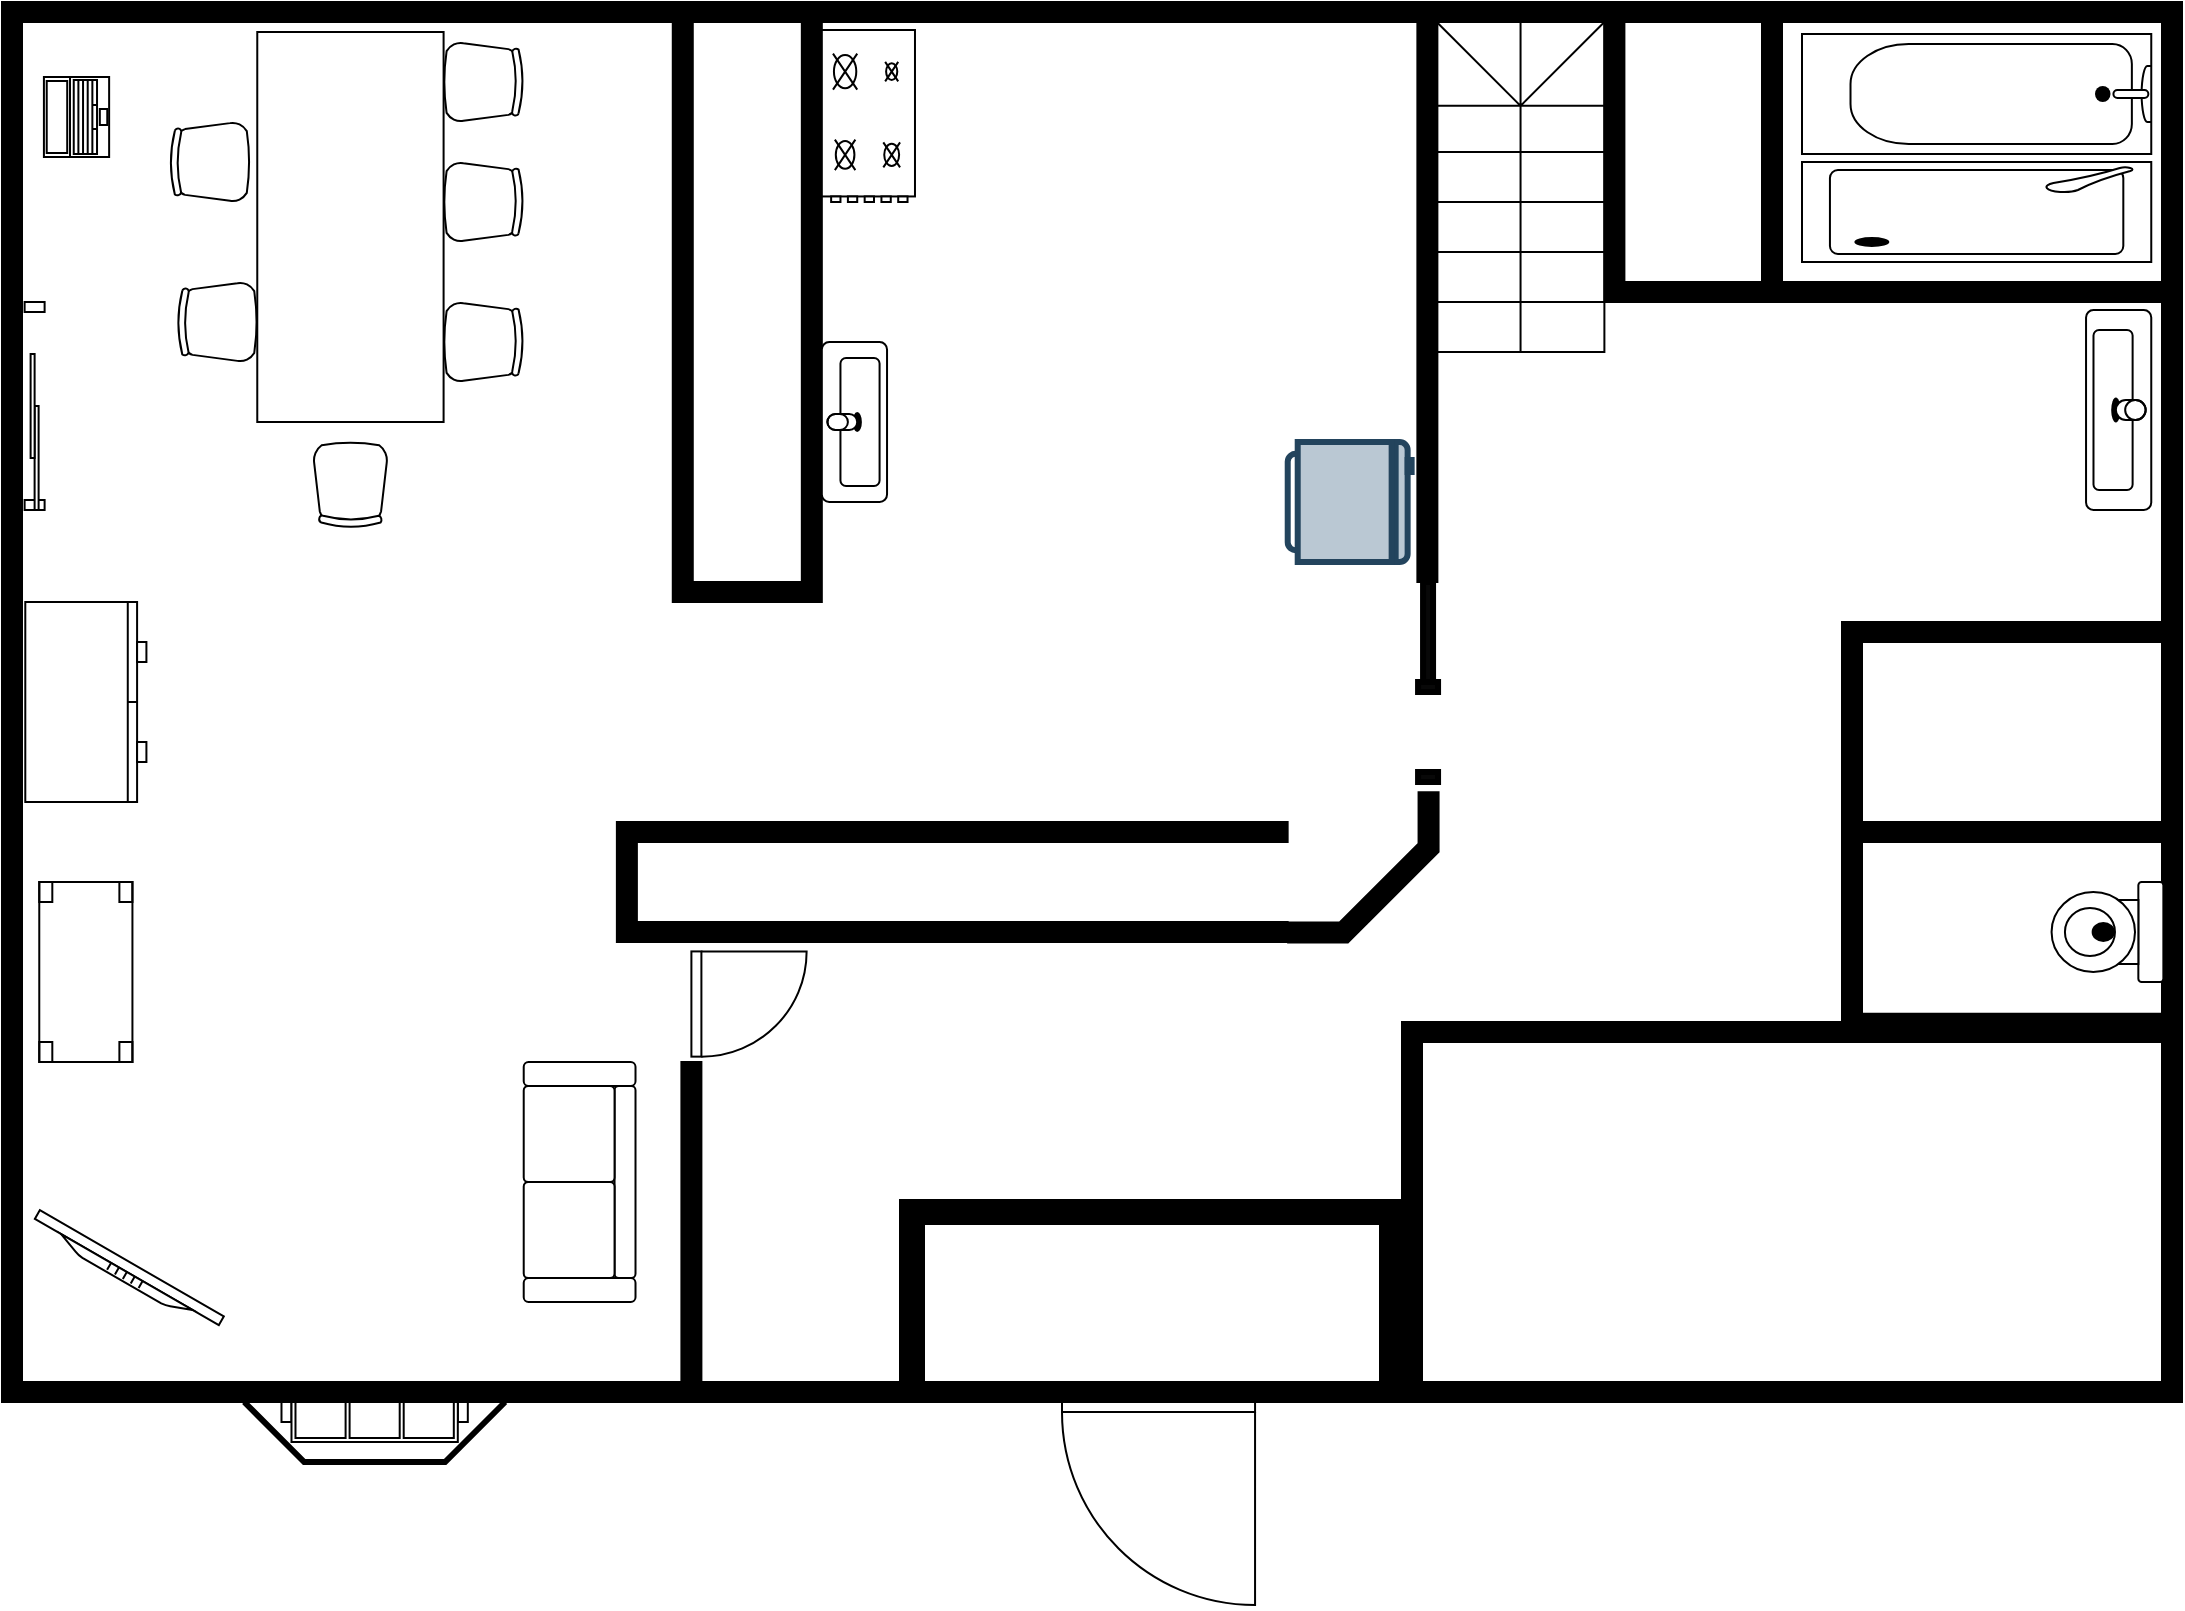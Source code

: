 <mxfile version="13.1.2" type="github">
  <diagram id="VC7YM236LBPubeqh2gaj" name="ページ1">
    <mxGraphModel dx="1546" dy="896" grid="1" gridSize="10" guides="1" tooltips="1" connect="1" arrows="1" fold="1" page="1" pageScale="1" pageWidth="827" pageHeight="1169" math="0" shadow="0">
      <root>
        <mxCell id="0" />
        <mxCell id="1" parent="0" />
        <mxCell id="mymEcGkOkb-_E_W-Qx50-1" value="" style="verticalLabelPosition=bottom;html=1;verticalAlign=top;align=center;shape=mxgraph.floorplan.room;fillColor=#000000;flipH=0;" vertex="1" parent="1">
          <mxGeometry x="200" y="230" width="1090" height="700" as="geometry" />
        </mxCell>
        <mxCell id="mymEcGkOkb-_E_W-Qx50-3" value="" style="verticalLabelPosition=bottom;html=1;verticalAlign=top;align=center;shape=mxgraph.floorplan.doorRight;aspect=fixed;flipH=0;" vertex="1" parent="1">
          <mxGeometry x="730" y="930" width="96.53" height="102.56" as="geometry" />
        </mxCell>
        <mxCell id="mymEcGkOkb-_E_W-Qx50-5" value="" style="verticalLabelPosition=bottom;html=1;verticalAlign=top;align=center;shape=mxgraph.floorplan.wallCorner;fillColor=#000000;direction=east;flipH=0;" vertex="1" parent="1">
          <mxGeometry x="900" y="740" width="380.68" height="180" as="geometry" />
        </mxCell>
        <mxCell id="mymEcGkOkb-_E_W-Qx50-13" value="" style="verticalLabelPosition=bottom;html=1;verticalAlign=top;align=center;shape=mxgraph.floorplan.wallU;fillColor=#000000;direction=west;flipH=0;" vertex="1" parent="1">
          <mxGeometry x="535.385" y="240" width="74.53" height="290" as="geometry" />
        </mxCell>
        <mxCell id="mymEcGkOkb-_E_W-Qx50-14" value="" style="verticalLabelPosition=bottom;html=1;verticalAlign=top;align=center;shape=mxgraph.floorplan.wallU;fillColor=#000000;direction=north;flipH=0;" vertex="1" parent="1">
          <mxGeometry x="507.436" y="640" width="335.385" height="60" as="geometry" />
        </mxCell>
        <mxCell id="mymEcGkOkb-_E_W-Qx50-15" value="" style="verticalLabelPosition=bottom;html=1;verticalAlign=top;align=center;shape=mxgraph.floorplan.couch;direction=south;flipH=0;" vertex="1" parent="1">
          <mxGeometry x="460.855" y="760" width="55.897" height="120" as="geometry" />
        </mxCell>
        <mxCell id="mymEcGkOkb-_E_W-Qx50-21" value="" style="verticalLabelPosition=bottom;html=1;verticalAlign=top;align=center;shape=mxgraph.floorplan.stairsRest;direction=north;flipH=0;" vertex="1" parent="1">
          <mxGeometry x="917.353" y="240" width="83.846" height="165" as="geometry" />
        </mxCell>
        <mxCell id="mymEcGkOkb-_E_W-Qx50-22" value="" style="verticalLabelPosition=bottom;html=1;verticalAlign=top;align=center;shape=mxgraph.floorplan.toilet;direction=south;flipH=0;" vertex="1" parent="1">
          <mxGeometry x="1224.786" y="670" width="55.897" height="50" as="geometry" />
        </mxCell>
        <mxCell id="mymEcGkOkb-_E_W-Qx50-32" value="" style="verticalLabelPosition=bottom;html=1;verticalAlign=top;align=center;shape=mxgraph.floorplan.office_chair;shadow=0;direction=north;flipH=0;" vertex="1" parent="1">
          <mxGeometry x="287.573" y="370" width="40.06" height="40" as="geometry" />
        </mxCell>
        <mxCell id="mymEcGkOkb-_E_W-Qx50-33" value="" style="verticalLabelPosition=bottom;html=1;verticalAlign=top;align=center;shape=mxgraph.floorplan.office_chair;shadow=0;direction=north;flipH=0;" vertex="1" parent="1">
          <mxGeometry x="283.846" y="290" width="40.06" height="40" as="geometry" />
        </mxCell>
        <mxCell id="mymEcGkOkb-_E_W-Qx50-34" value="" style="verticalLabelPosition=bottom;html=1;verticalAlign=top;align=center;shape=mxgraph.floorplan.office_chair;shadow=0;direction=west;flipH=0;" vertex="1" parent="1">
          <mxGeometry x="355.581" y="450" width="37.265" height="43" as="geometry" />
        </mxCell>
        <mxCell id="mymEcGkOkb-_E_W-Qx50-35" value="" style="verticalLabelPosition=bottom;html=1;verticalAlign=top;align=center;shape=mxgraph.floorplan.office_chair;shadow=0;direction=south;flipH=0;" vertex="1" parent="1">
          <mxGeometry x="420.795" y="250" width="40.06" height="40" as="geometry" />
        </mxCell>
        <mxCell id="mymEcGkOkb-_E_W-Qx50-36" value="" style="verticalLabelPosition=bottom;html=1;verticalAlign=top;align=center;shape=mxgraph.floorplan.office_chair;shadow=0;direction=south;flipH=0;" vertex="1" parent="1">
          <mxGeometry x="420.795" y="380" width="40.06" height="40" as="geometry" />
        </mxCell>
        <mxCell id="mymEcGkOkb-_E_W-Qx50-37" value="" style="verticalLabelPosition=bottom;html=1;verticalAlign=top;align=center;shape=mxgraph.floorplan.office_chair;shadow=0;direction=south;flipH=0;" vertex="1" parent="1">
          <mxGeometry x="420.795" y="310" width="40.06" height="40" as="geometry" />
        </mxCell>
        <mxCell id="mymEcGkOkb-_E_W-Qx50-38" value="" style="shape=rect;shadow=0;direction=south;flipH=0;" vertex="1" parent="1">
          <mxGeometry x="327.632" y="245" width="93.162" height="195" as="geometry" />
        </mxCell>
        <mxCell id="mymEcGkOkb-_E_W-Qx50-40" value="" style="verticalLabelPosition=bottom;html=1;verticalAlign=top;align=center;shape=mxgraph.floorplan.flat_tv;rotation=-150;flipH=0;" vertex="1" parent="1">
          <mxGeometry x="209.316" y="860" width="106.205" height="10" as="geometry" />
        </mxCell>
        <mxCell id="mymEcGkOkb-_E_W-Qx50-41" value="" style="verticalLabelPosition=bottom;html=1;verticalAlign=top;align=center;shape=mxgraph.floorplan.laptop;direction=north;flipH=0;" vertex="1" parent="1">
          <mxGeometry x="220.962" y="267.5" width="32.607" height="40" as="geometry" />
        </mxCell>
        <mxCell id="mymEcGkOkb-_E_W-Qx50-42" value="" style="verticalLabelPosition=bottom;html=1;verticalAlign=top;align=center;shape=mxgraph.floorplan.doorSlidingGlass;dx=0.25;direction=north;flipH=0;" vertex="1" parent="1">
          <mxGeometry x="211.645" y="380" width="9.316" height="104" as="geometry" />
        </mxCell>
        <mxCell id="mymEcGkOkb-_E_W-Qx50-43" value="" style="verticalLabelPosition=bottom;html=1;verticalAlign=top;align=center;shape=mxgraph.floorplan.windowGarden;dx=0.25;direction=west;flipH=0;" vertex="1" parent="1">
          <mxGeometry x="339.744" y="930" width="93.162" height="20" as="geometry" />
        </mxCell>
        <mxCell id="mymEcGkOkb-_E_W-Qx50-44" value="" style="verticalLabelPosition=bottom;html=1;verticalAlign=top;align=center;shape=mxgraph.floorplan.sink_2;direction=north;flipH=0;" vertex="1" parent="1">
          <mxGeometry x="609.91" y="400" width="32.61" height="80" as="geometry" />
        </mxCell>
        <mxCell id="mymEcGkOkb-_E_W-Qx50-45" value="" style="verticalLabelPosition=bottom;html=1;verticalAlign=top;align=center;shape=mxgraph.floorplan.range_1;flipH=0;" vertex="1" parent="1">
          <mxGeometry x="609.91" y="244" width="46.58" height="86" as="geometry" />
        </mxCell>
        <mxCell id="mymEcGkOkb-_E_W-Qx50-46" value="" style="verticalLabelPosition=bottom;html=1;verticalAlign=top;align=center;shape=mxgraph.floorplan.bathtub;direction=west;flipH=0;" vertex="1" parent="1">
          <mxGeometry x="1100" y="246" width="174.63" height="60" as="geometry" />
        </mxCell>
        <mxCell id="mymEcGkOkb-_E_W-Qx50-47" value="" style="verticalLabelPosition=bottom;html=1;verticalAlign=top;align=center;shape=mxgraph.floorplan.shower;direction=east;flipH=0;" vertex="1" parent="1">
          <mxGeometry x="1100" y="310" width="174.63" height="50" as="geometry" />
        </mxCell>
        <mxCell id="mymEcGkOkb-_E_W-Qx50-51" value="" style="verticalLabelPosition=bottom;html=1;verticalAlign=top;align=center;shape=mxgraph.floorplan.windowBow;strokeWidth=3;flipH=0;" vertex="1" parent="1">
          <mxGeometry x="321.111" y="930" width="130.427" height="30" as="geometry" />
        </mxCell>
        <mxCell id="mymEcGkOkb-_E_W-Qx50-52" value="" style="verticalLabelPosition=bottom;html=1;verticalAlign=top;align=center;shape=mxgraph.floorplan.dresser;direction=north;flipH=0;" vertex="1" parent="1">
          <mxGeometry x="211.645" y="530" width="60.556" height="100" as="geometry" />
        </mxCell>
        <mxCell id="mymEcGkOkb-_E_W-Qx50-53" value="" style="verticalLabelPosition=bottom;html=1;verticalAlign=top;align=center;shape=mxgraph.floorplan.table;direction=south;flipH=0;" vertex="1" parent="1">
          <mxGeometry x="218.632" y="670" width="46.581" height="90" as="geometry" />
        </mxCell>
        <mxCell id="mymEcGkOkb-_E_W-Qx50-54" value="" style="verticalLabelPosition=bottom;html=1;verticalAlign=top;align=center;shape=mxgraph.floorplan.wall;fillColor=#000000;direction=north;flipH=0;" vertex="1" parent="1">
          <mxGeometry x="540.043" y="760" width="9.316" height="170" as="geometry" />
        </mxCell>
        <mxCell id="mymEcGkOkb-_E_W-Qx50-55" value="" style="verticalLabelPosition=bottom;html=1;verticalAlign=top;align=center;shape=mxgraph.floorplan.doorRight;aspect=fixed;direction=north;flipH=0;" vertex="1" parent="1">
          <mxGeometry x="544.701" y="704.71" width="55.897" height="52.609" as="geometry" />
        </mxCell>
        <mxCell id="mymEcGkOkb-_E_W-Qx50-59" value="" style="verticalLabelPosition=bottom;html=1;verticalAlign=top;align=center;shape=mxgraph.floorplan.wall;fillColor=#000000;direction=south;flipH=0;" vertex="1" parent="1">
          <mxGeometry x="908.034" y="240" width="9.316" height="280" as="geometry" />
        </mxCell>
        <mxCell id="mymEcGkOkb-_E_W-Qx50-60" value="" style="verticalLabelPosition=bottom;html=1;verticalAlign=top;align=center;shape=mxgraph.floorplan.sink_2;direction=south;flipH=0;" vertex="1" parent="1">
          <mxGeometry x="1242.021" y="384" width="32.607" height="100" as="geometry" />
        </mxCell>
        <mxCell id="mymEcGkOkb-_E_W-Qx50-63" value="" style="verticalLabelPosition=bottom;html=1;verticalAlign=top;align=center;shape=mxgraph.floorplan.wallU;fillColor=#000000;direction=north;" vertex="1" parent="1">
          <mxGeometry x="1120" y="640" width="160.68" height="105.82" as="geometry" />
        </mxCell>
        <mxCell id="mymEcGkOkb-_E_W-Qx50-66" value="" style="verticalLabelPosition=bottom;html=1;verticalAlign=top;align=center;shape=mxgraph.floorplan.wallCorner;fillColor=#000000;" vertex="1" parent="1">
          <mxGeometry x="1120" y="540" width="160.68" height="110" as="geometry" />
        </mxCell>
        <mxCell id="mymEcGkOkb-_E_W-Qx50-67" value="" style="verticalLabelPosition=bottom;html=1;verticalAlign=top;align=center;shape=mxgraph.floorplan.wall;fillColor=#000000;direction=south;" vertex="1" parent="1">
          <mxGeometry x="1070" y="240" width="30" height="130" as="geometry" />
        </mxCell>
        <mxCell id="mymEcGkOkb-_E_W-Qx50-68" value="" style="verticalLabelPosition=bottom;html=1;verticalAlign=top;align=center;shape=mxgraph.floorplan.wallCorner;fillColor=#000000;direction=north" vertex="1" parent="1">
          <mxGeometry x="1001.2" y="240" width="93.16" height="140" as="geometry" />
        </mxCell>
        <mxCell id="mymEcGkOkb-_E_W-Qx50-69" value="" style="verticalLabelPosition=bottom;html=1;verticalAlign=top;align=center;shape=mxgraph.floorplan.wall;fillColor=#000000;" vertex="1" parent="1">
          <mxGeometry x="1080" y="370" width="200.68" height="10" as="geometry" />
        </mxCell>
        <mxCell id="mymEcGkOkb-_E_W-Qx50-73" value="" style="verticalLabelPosition=bottom;html=1;verticalAlign=top;align=center;shape=mxgraph.floorplan.windowBow;strokeWidth=11;fillColor=#080808;gradientColor=none;rotation=-45;strokeColor=#000000;" vertex="1" parent="1">
          <mxGeometry x="835" y="657" width="100" height="20" as="geometry" />
        </mxCell>
        <mxCell id="mymEcGkOkb-_E_W-Qx50-74" value="" style="verticalLabelPosition=bottom;html=1;verticalAlign=top;align=center;shape=mxgraph.floorplan.wallU;fillColor=#000000;strokeColor=#000000;strokeWidth=3;" vertex="1" parent="1">
          <mxGeometry x="650" y="830" width="250" height="90" as="geometry" />
        </mxCell>
        <mxCell id="mymEcGkOkb-_E_W-Qx50-76" value="" style="verticalLabelPosition=bottom;html=1;verticalAlign=top;align=center;shape=mxgraph.floorplan.refrigerator;strokeWidth=3;direction=north;fillColor=#bac8d3;strokeColor=#23445d;" vertex="1" parent="1">
          <mxGeometry x="842.82" y="450" width="62" height="60" as="geometry" />
        </mxCell>
        <mxCell id="mymEcGkOkb-_E_W-Qx50-77" value="" style="verticalLabelPosition=bottom;html=1;verticalAlign=top;align=center;shape=mxgraph.floorplan.doorPocket;dx=0.5;strokeColor=#000000;strokeWidth=3;fillColor=#080808;gradientColor=none;direction=south;" vertex="1" parent="1">
          <mxGeometry x="908.03" y="520" width="10" height="100" as="geometry" />
        </mxCell>
      </root>
    </mxGraphModel>
  </diagram>
</mxfile>
